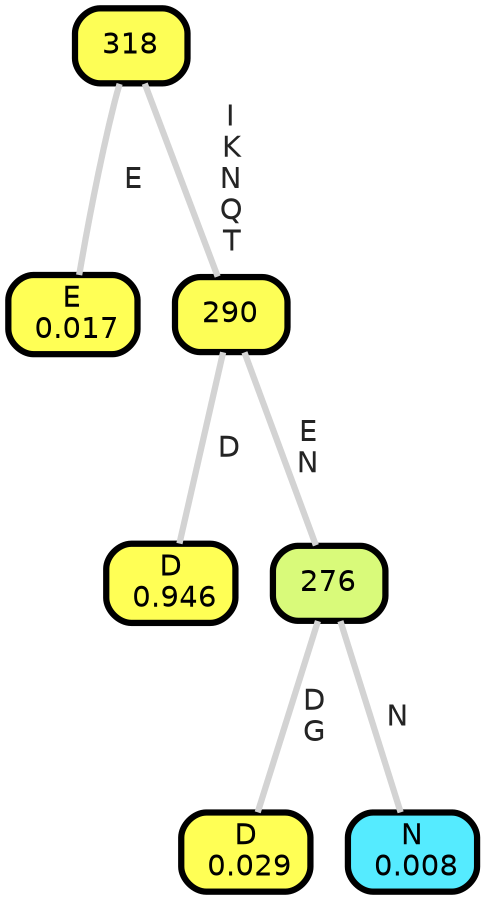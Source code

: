 graph Tree {
node [shape=box, style="filled, rounded",color="black",penwidth="3",fontcolor="black",                 fontname=helvetica] ;
graph [ranksep="0 equally", splines=straight,                 bgcolor=transparent, dpi=200] ;
edge [fontname=helvetica, fontweight=bold,fontcolor=grey14,color=lightgray] ;
0 [label="E
 0.017", fillcolor="#ffff55"] ;
1 [label="318", fillcolor="#fdfe56"] ;
2 [label="D
 0.946", fillcolor="#ffff55"] ;
3 [label="290", fillcolor="#fdfe56"] ;
4 [label="D
 0.029", fillcolor="#ffff55"] ;
5 [label="276", fillcolor="#d9fa7a"] ;
6 [label="N
 0.008", fillcolor="#55ebff"] ;
1 -- 0 [label=" E",penwidth=3] ;
1 -- 3 [label=" I\n K\n N\n Q\n T",penwidth=3] ;
3 -- 2 [label=" D",penwidth=3] ;
3 -- 5 [label=" E\n N",penwidth=3] ;
5 -- 4 [label=" D\n G",penwidth=3] ;
5 -- 6 [label=" N",penwidth=3] ;
{rank = same;}}
